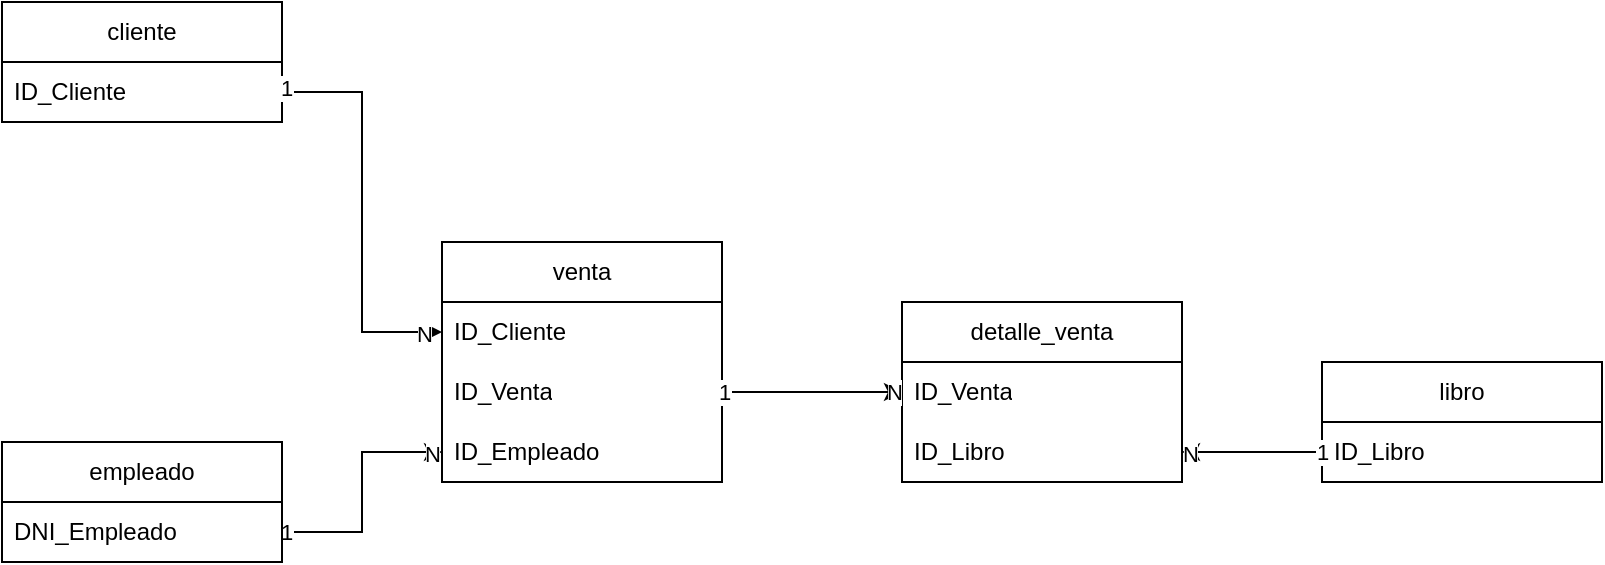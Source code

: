 <mxfile version="28.2.1">
  <diagram name="Página-1" id="mvr-r4fp-bnGwM6cGXbC">
    <mxGraphModel dx="815" dy="427" grid="1" gridSize="10" guides="1" tooltips="1" connect="1" arrows="1" fold="1" page="1" pageScale="1" pageWidth="827" pageHeight="1169" math="0" shadow="0">
      <root>
        <mxCell id="0" />
        <mxCell id="1" parent="0" />
        <mxCell id="F6hvB76qkhEcJE2OKyrj-2" value="cliente" style="swimlane;fontStyle=0;childLayout=stackLayout;horizontal=1;startSize=30;horizontalStack=0;resizeParent=1;resizeParentMax=0;resizeLast=0;collapsible=1;marginBottom=0;whiteSpace=wrap;html=1;" vertex="1" parent="1">
          <mxGeometry x="10" y="80" width="140" height="60" as="geometry" />
        </mxCell>
        <mxCell id="F6hvB76qkhEcJE2OKyrj-3" value="ID_Cliente" style="text;strokeColor=none;fillColor=none;align=left;verticalAlign=middle;spacingLeft=4;spacingRight=4;overflow=hidden;points=[[0,0.5],[1,0.5]];portConstraint=eastwest;rotatable=0;whiteSpace=wrap;html=1;" vertex="1" parent="F6hvB76qkhEcJE2OKyrj-2">
          <mxGeometry y="30" width="140" height="30" as="geometry" />
        </mxCell>
        <mxCell id="F6hvB76qkhEcJE2OKyrj-7" value="venta" style="swimlane;fontStyle=0;childLayout=stackLayout;horizontal=1;startSize=30;horizontalStack=0;resizeParent=1;resizeParentMax=0;resizeLast=0;collapsible=1;marginBottom=0;whiteSpace=wrap;html=1;" vertex="1" parent="1">
          <mxGeometry x="230" y="200" width="140" height="120" as="geometry" />
        </mxCell>
        <mxCell id="F6hvB76qkhEcJE2OKyrj-8" value="ID_Cliente" style="text;strokeColor=none;fillColor=none;align=left;verticalAlign=middle;spacingLeft=4;spacingRight=4;overflow=hidden;points=[[0,0.5],[1,0.5]];portConstraint=eastwest;rotatable=0;whiteSpace=wrap;html=1;" vertex="1" parent="F6hvB76qkhEcJE2OKyrj-7">
          <mxGeometry y="30" width="140" height="30" as="geometry" />
        </mxCell>
        <mxCell id="F6hvB76qkhEcJE2OKyrj-25" value="ID_Venta" style="text;strokeColor=none;fillColor=none;align=left;verticalAlign=middle;spacingLeft=4;spacingRight=4;overflow=hidden;points=[[0,0.5],[1,0.5]];portConstraint=eastwest;rotatable=0;whiteSpace=wrap;html=1;" vertex="1" parent="F6hvB76qkhEcJE2OKyrj-7">
          <mxGeometry y="60" width="140" height="30" as="geometry" />
        </mxCell>
        <mxCell id="F6hvB76qkhEcJE2OKyrj-26" value="ID_Empleado" style="text;strokeColor=none;fillColor=none;align=left;verticalAlign=middle;spacingLeft=4;spacingRight=4;overflow=hidden;points=[[0,0.5],[1,0.5]];portConstraint=eastwest;rotatable=0;whiteSpace=wrap;html=1;" vertex="1" parent="F6hvB76qkhEcJE2OKyrj-7">
          <mxGeometry y="90" width="140" height="30" as="geometry" />
        </mxCell>
        <mxCell id="F6hvB76qkhEcJE2OKyrj-9" style="edgeStyle=orthogonalEdgeStyle;rounded=0;orthogonalLoop=1;jettySize=auto;html=1;" edge="1" parent="1" target="F6hvB76qkhEcJE2OKyrj-8">
          <mxGeometry relative="1" as="geometry">
            <mxPoint x="150" y="125" as="sourcePoint" />
            <mxPoint x="274" y="125" as="targetPoint" />
            <Array as="points">
              <mxPoint x="190" y="125" />
              <mxPoint x="190" y="245" />
            </Array>
          </mxGeometry>
        </mxCell>
        <mxCell id="F6hvB76qkhEcJE2OKyrj-10" value="1" style="edgeLabel;html=1;align=center;verticalAlign=middle;resizable=0;points=[];" vertex="1" connectable="0" parent="F6hvB76qkhEcJE2OKyrj-9">
          <mxGeometry x="-0.984" y="2" relative="1" as="geometry">
            <mxPoint as="offset" />
          </mxGeometry>
        </mxCell>
        <mxCell id="F6hvB76qkhEcJE2OKyrj-11" value="N" style="edgeLabel;html=1;align=center;verticalAlign=middle;resizable=0;points=[];" vertex="1" connectable="0" parent="F6hvB76qkhEcJE2OKyrj-9">
          <mxGeometry x="0.903" y="-1" relative="1" as="geometry">
            <mxPoint as="offset" />
          </mxGeometry>
        </mxCell>
        <mxCell id="F6hvB76qkhEcJE2OKyrj-14" value="libro" style="swimlane;fontStyle=0;childLayout=stackLayout;horizontal=1;startSize=30;horizontalStack=0;resizeParent=1;resizeParentMax=0;resizeLast=0;collapsible=1;marginBottom=0;whiteSpace=wrap;html=1;" vertex="1" parent="1">
          <mxGeometry x="670" y="260" width="140" height="60" as="geometry" />
        </mxCell>
        <mxCell id="F6hvB76qkhEcJE2OKyrj-15" value="ID_Libro" style="text;strokeColor=none;fillColor=none;align=left;verticalAlign=middle;spacingLeft=4;spacingRight=4;overflow=hidden;points=[[0,0.5],[1,0.5]];portConstraint=eastwest;rotatable=0;whiteSpace=wrap;html=1;" vertex="1" parent="F6hvB76qkhEcJE2OKyrj-14">
          <mxGeometry y="30" width="140" height="30" as="geometry" />
        </mxCell>
        <mxCell id="F6hvB76qkhEcJE2OKyrj-20" value="detalle_venta" style="swimlane;fontStyle=0;childLayout=stackLayout;horizontal=1;startSize=30;horizontalStack=0;resizeParent=1;resizeParentMax=0;resizeLast=0;collapsible=1;marginBottom=0;whiteSpace=wrap;html=1;" vertex="1" parent="1">
          <mxGeometry x="460" y="230" width="140" height="90" as="geometry" />
        </mxCell>
        <mxCell id="F6hvB76qkhEcJE2OKyrj-21" value="ID_Venta" style="text;strokeColor=none;fillColor=none;align=left;verticalAlign=middle;spacingLeft=4;spacingRight=4;overflow=hidden;points=[[0,0.5],[1,0.5]];portConstraint=eastwest;rotatable=0;whiteSpace=wrap;html=1;" vertex="1" parent="F6hvB76qkhEcJE2OKyrj-20">
          <mxGeometry y="30" width="140" height="30" as="geometry" />
        </mxCell>
        <mxCell id="F6hvB76qkhEcJE2OKyrj-22" value="ID_Libro" style="text;strokeColor=none;fillColor=none;align=left;verticalAlign=middle;spacingLeft=4;spacingRight=4;overflow=hidden;points=[[0,0.5],[1,0.5]];portConstraint=eastwest;rotatable=0;whiteSpace=wrap;html=1;" vertex="1" parent="F6hvB76qkhEcJE2OKyrj-20">
          <mxGeometry y="60" width="140" height="30" as="geometry" />
        </mxCell>
        <mxCell id="F6hvB76qkhEcJE2OKyrj-27" style="edgeStyle=orthogonalEdgeStyle;rounded=0;orthogonalLoop=1;jettySize=auto;html=1;" edge="1" parent="1" source="F6hvB76qkhEcJE2OKyrj-13" target="F6hvB76qkhEcJE2OKyrj-26">
          <mxGeometry relative="1" as="geometry" />
        </mxCell>
        <mxCell id="F6hvB76qkhEcJE2OKyrj-34" value="N" style="edgeLabel;html=1;align=center;verticalAlign=middle;resizable=0;points=[];" vertex="1" connectable="0" parent="F6hvB76qkhEcJE2OKyrj-27">
          <mxGeometry x="0.919" y="-1" relative="1" as="geometry">
            <mxPoint as="offset" />
          </mxGeometry>
        </mxCell>
        <mxCell id="F6hvB76qkhEcJE2OKyrj-35" value="1" style="edgeLabel;html=1;align=center;verticalAlign=middle;resizable=0;points=[];" vertex="1" connectable="0" parent="F6hvB76qkhEcJE2OKyrj-27">
          <mxGeometry x="-0.974" relative="1" as="geometry">
            <mxPoint as="offset" />
          </mxGeometry>
        </mxCell>
        <mxCell id="F6hvB76qkhEcJE2OKyrj-12" value="empleado" style="swimlane;fontStyle=0;childLayout=stackLayout;horizontal=1;startSize=30;horizontalStack=0;resizeParent=1;resizeParentMax=0;resizeLast=0;collapsible=1;marginBottom=0;whiteSpace=wrap;html=1;" vertex="1" parent="1">
          <mxGeometry x="10" y="300" width="140" height="60" as="geometry" />
        </mxCell>
        <mxCell id="F6hvB76qkhEcJE2OKyrj-13" value="DNI_Empleado" style="text;strokeColor=none;fillColor=none;align=left;verticalAlign=middle;spacingLeft=4;spacingRight=4;overflow=hidden;points=[[0,0.5],[1,0.5]];portConstraint=eastwest;rotatable=0;whiteSpace=wrap;html=1;" vertex="1" parent="F6hvB76qkhEcJE2OKyrj-12">
          <mxGeometry y="30" width="140" height="30" as="geometry" />
        </mxCell>
        <mxCell id="F6hvB76qkhEcJE2OKyrj-33" style="edgeStyle=orthogonalEdgeStyle;rounded=0;orthogonalLoop=1;jettySize=auto;html=1;exitX=0;exitY=0.5;exitDx=0;exitDy=0;entryX=1;entryY=0.5;entryDx=0;entryDy=0;" edge="1" parent="1" source="F6hvB76qkhEcJE2OKyrj-15" target="F6hvB76qkhEcJE2OKyrj-22">
          <mxGeometry relative="1" as="geometry" />
        </mxCell>
        <mxCell id="F6hvB76qkhEcJE2OKyrj-40" value="1" style="edgeLabel;html=1;align=center;verticalAlign=middle;resizable=0;points=[];" vertex="1" connectable="0" parent="F6hvB76qkhEcJE2OKyrj-33">
          <mxGeometry x="-0.98" relative="1" as="geometry">
            <mxPoint as="offset" />
          </mxGeometry>
        </mxCell>
        <mxCell id="F6hvB76qkhEcJE2OKyrj-41" value="N" style="edgeLabel;html=1;align=center;verticalAlign=middle;resizable=0;points=[];" vertex="1" connectable="0" parent="F6hvB76qkhEcJE2OKyrj-33">
          <mxGeometry x="0.896" y="1" relative="1" as="geometry">
            <mxPoint as="offset" />
          </mxGeometry>
        </mxCell>
        <mxCell id="F6hvB76qkhEcJE2OKyrj-37" style="edgeStyle=orthogonalEdgeStyle;rounded=0;orthogonalLoop=1;jettySize=auto;html=1;exitX=1;exitY=0.5;exitDx=0;exitDy=0;entryX=0;entryY=0.5;entryDx=0;entryDy=0;" edge="1" parent="1" source="F6hvB76qkhEcJE2OKyrj-25" target="F6hvB76qkhEcJE2OKyrj-21">
          <mxGeometry relative="1" as="geometry" />
        </mxCell>
        <mxCell id="F6hvB76qkhEcJE2OKyrj-38" value="1" style="edgeLabel;html=1;align=center;verticalAlign=middle;resizable=0;points=[];" vertex="1" connectable="0" parent="F6hvB76qkhEcJE2OKyrj-37">
          <mxGeometry x="-0.975" relative="1" as="geometry">
            <mxPoint as="offset" />
          </mxGeometry>
        </mxCell>
        <mxCell id="F6hvB76qkhEcJE2OKyrj-39" value="N" style="edgeLabel;html=1;align=center;verticalAlign=middle;resizable=0;points=[];" vertex="1" connectable="0" parent="F6hvB76qkhEcJE2OKyrj-37">
          <mxGeometry x="0.902" relative="1" as="geometry">
            <mxPoint as="offset" />
          </mxGeometry>
        </mxCell>
      </root>
    </mxGraphModel>
  </diagram>
</mxfile>
